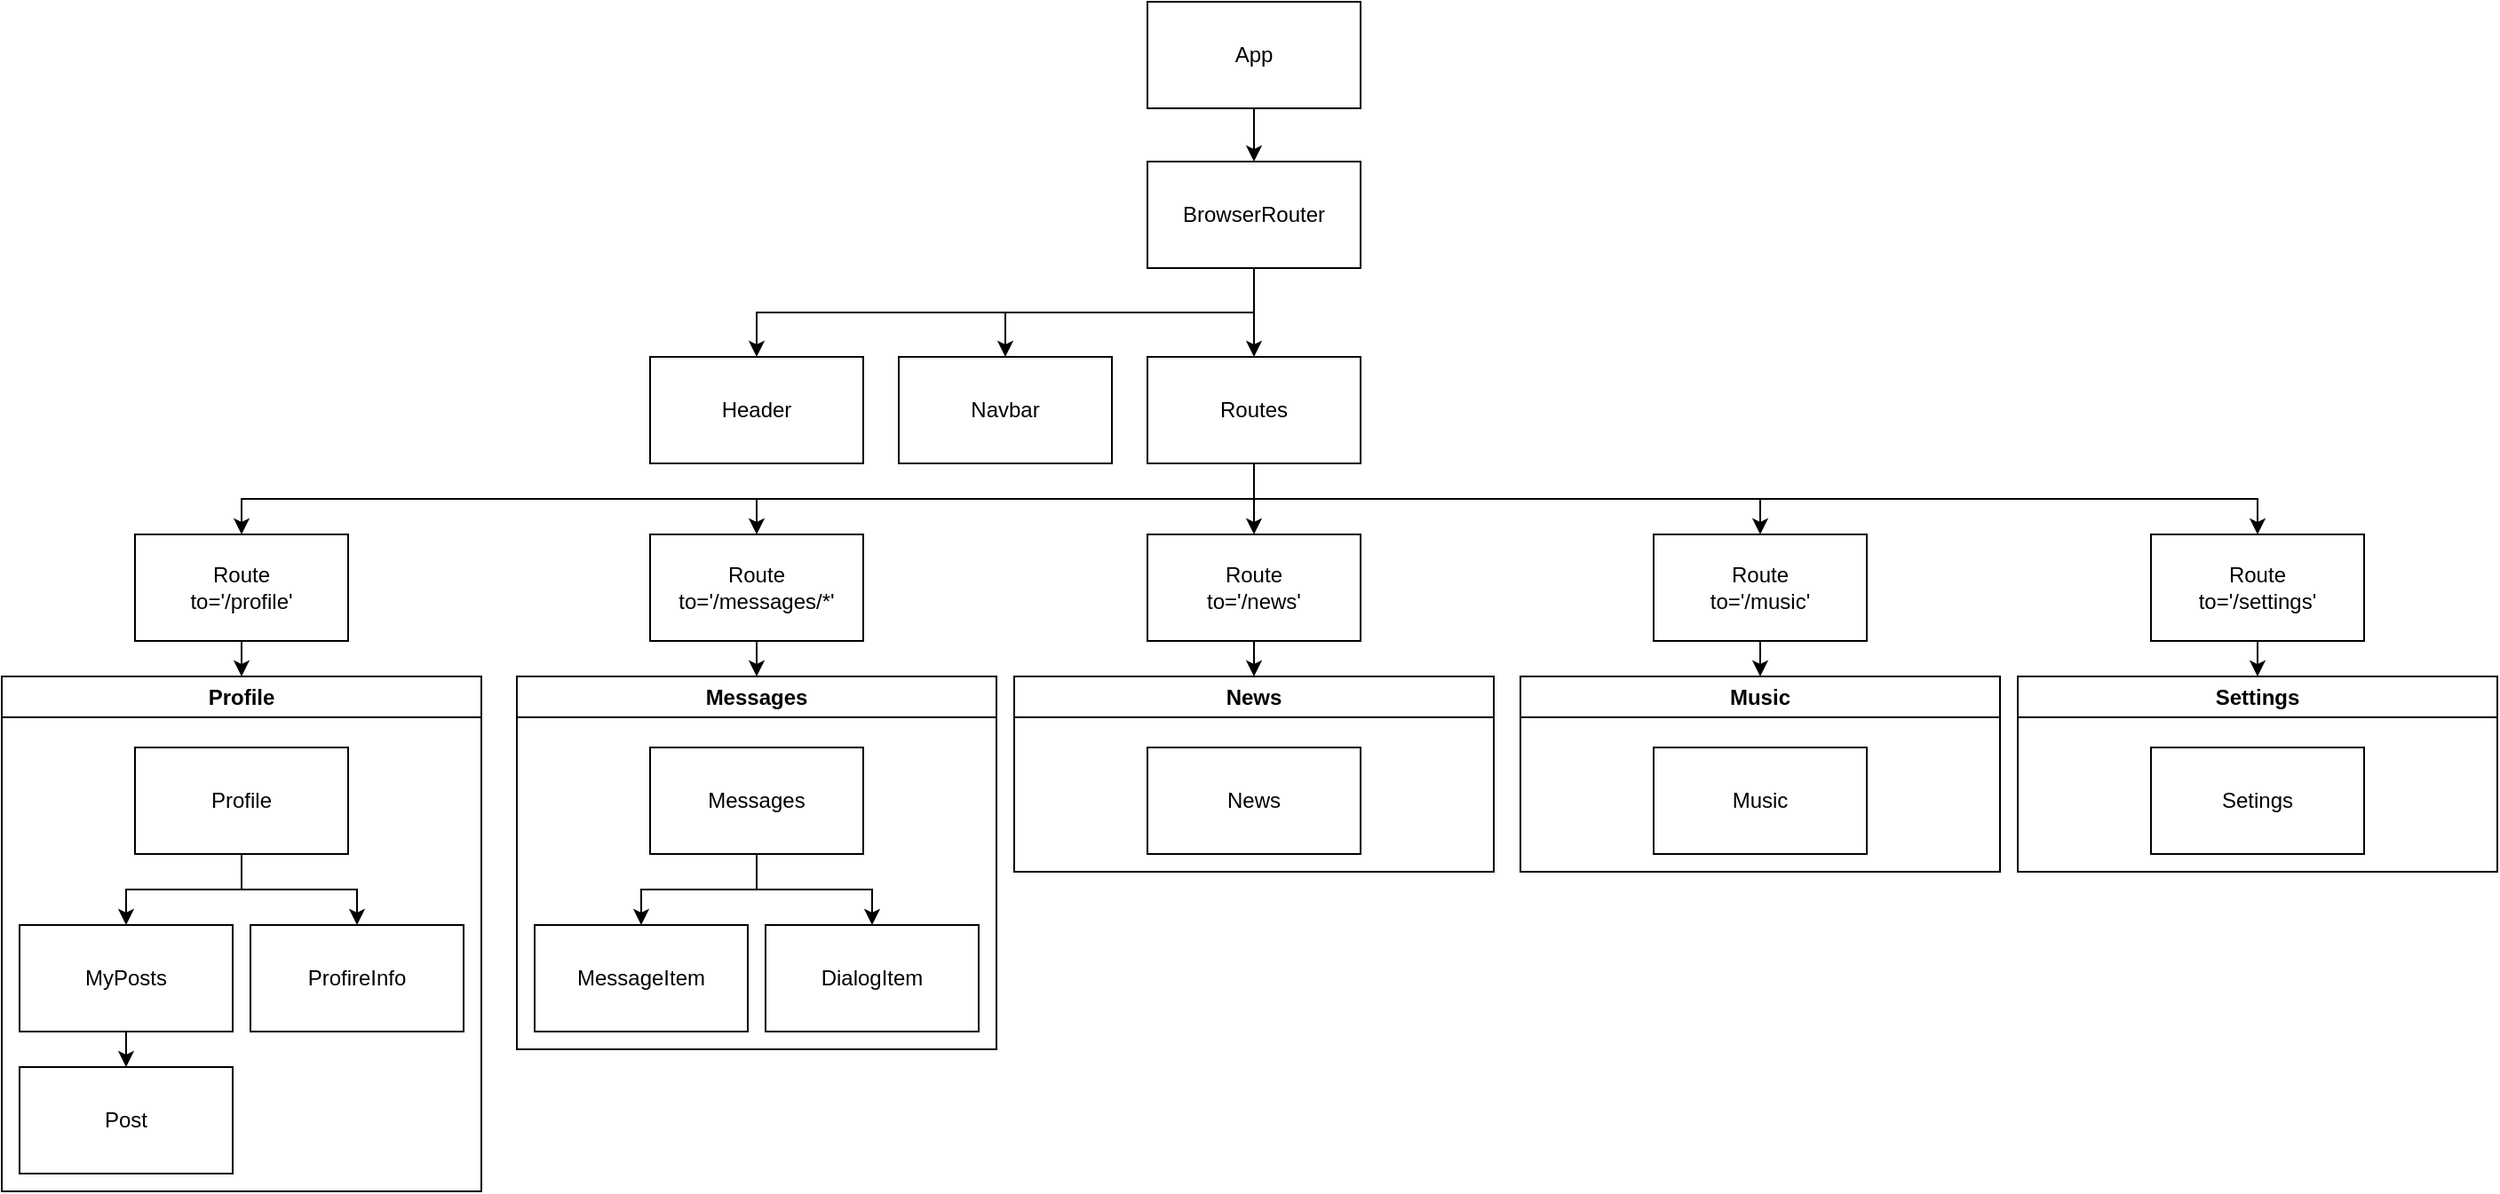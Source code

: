 <mxfile version="21.3.0" type="github">
  <diagram name="Страница 1" id="9DTQa789_X3QynEfPQ1M">
    <mxGraphModel dx="2261" dy="763" grid="1" gridSize="10" guides="1" tooltips="1" connect="1" arrows="1" fold="1" page="1" pageScale="1" pageWidth="827" pageHeight="1169" math="0" shadow="0">
      <root>
        <mxCell id="0" />
        <mxCell id="1" parent="0" />
        <mxCell id="oJoJYEPMuIziXtRQ-ZP9-3" style="edgeStyle=orthogonalEdgeStyle;rounded=0;orthogonalLoop=1;jettySize=auto;html=1;exitX=0.5;exitY=1;exitDx=0;exitDy=0;entryX=0.5;entryY=0;entryDx=0;entryDy=0;" edge="1" parent="1" source="oJoJYEPMuIziXtRQ-ZP9-1" target="oJoJYEPMuIziXtRQ-ZP9-2">
          <mxGeometry relative="1" as="geometry" />
        </mxCell>
        <mxCell id="oJoJYEPMuIziXtRQ-ZP9-1" value="App" style="rounded=0;whiteSpace=wrap;html=1;" vertex="1" parent="1">
          <mxGeometry x="330" y="20" width="120" height="60" as="geometry" />
        </mxCell>
        <mxCell id="oJoJYEPMuIziXtRQ-ZP9-5" style="edgeStyle=orthogonalEdgeStyle;rounded=0;orthogonalLoop=1;jettySize=auto;html=1;exitX=0.5;exitY=1;exitDx=0;exitDy=0;entryX=0.5;entryY=0;entryDx=0;entryDy=0;" edge="1" parent="1" source="oJoJYEPMuIziXtRQ-ZP9-2" target="oJoJYEPMuIziXtRQ-ZP9-4">
          <mxGeometry relative="1" as="geometry" />
        </mxCell>
        <mxCell id="oJoJYEPMuIziXtRQ-ZP9-7" style="edgeStyle=orthogonalEdgeStyle;rounded=0;orthogonalLoop=1;jettySize=auto;html=1;exitX=0.5;exitY=1;exitDx=0;exitDy=0;entryX=0.5;entryY=0;entryDx=0;entryDy=0;" edge="1" parent="1" source="oJoJYEPMuIziXtRQ-ZP9-2" target="oJoJYEPMuIziXtRQ-ZP9-6">
          <mxGeometry relative="1" as="geometry" />
        </mxCell>
        <mxCell id="oJoJYEPMuIziXtRQ-ZP9-12" style="edgeStyle=orthogonalEdgeStyle;rounded=0;orthogonalLoop=1;jettySize=auto;html=1;exitX=0.5;exitY=1;exitDx=0;exitDy=0;" edge="1" parent="1" source="oJoJYEPMuIziXtRQ-ZP9-2" target="oJoJYEPMuIziXtRQ-ZP9-11">
          <mxGeometry relative="1" as="geometry" />
        </mxCell>
        <mxCell id="oJoJYEPMuIziXtRQ-ZP9-2" value="BrowserRouter" style="rounded=0;whiteSpace=wrap;html=1;" vertex="1" parent="1">
          <mxGeometry x="330" y="110" width="120" height="60" as="geometry" />
        </mxCell>
        <mxCell id="oJoJYEPMuIziXtRQ-ZP9-4" value="Navbar" style="rounded=0;whiteSpace=wrap;html=1;" vertex="1" parent="1">
          <mxGeometry x="190" y="220" width="120" height="60" as="geometry" />
        </mxCell>
        <mxCell id="oJoJYEPMuIziXtRQ-ZP9-6" value="Header" style="rounded=0;whiteSpace=wrap;html=1;" vertex="1" parent="1">
          <mxGeometry x="50" y="220" width="120" height="60" as="geometry" />
        </mxCell>
        <mxCell id="oJoJYEPMuIziXtRQ-ZP9-30" style="edgeStyle=orthogonalEdgeStyle;rounded=0;orthogonalLoop=1;jettySize=auto;html=1;exitX=0.5;exitY=1;exitDx=0;exitDy=0;entryX=0.5;entryY=0;entryDx=0;entryDy=0;" edge="1" parent="1" source="oJoJYEPMuIziXtRQ-ZP9-10" target="oJoJYEPMuIziXtRQ-ZP9-42">
          <mxGeometry relative="1" as="geometry" />
        </mxCell>
        <mxCell id="oJoJYEPMuIziXtRQ-ZP9-10" value="&lt;div&gt;Route&lt;/div&gt;&lt;div&gt;to=&#39;/messages/*&#39;&lt;br&gt;&lt;/div&gt;" style="rounded=0;whiteSpace=wrap;html=1;" vertex="1" parent="1">
          <mxGeometry x="50" y="320" width="120" height="60" as="geometry" />
        </mxCell>
        <mxCell id="oJoJYEPMuIziXtRQ-ZP9-13" style="edgeStyle=orthogonalEdgeStyle;rounded=0;orthogonalLoop=1;jettySize=auto;html=1;exitX=0.5;exitY=1;exitDx=0;exitDy=0;entryX=0.5;entryY=0;entryDx=0;entryDy=0;" edge="1" parent="1" source="oJoJYEPMuIziXtRQ-ZP9-11" target="oJoJYEPMuIziXtRQ-ZP9-8">
          <mxGeometry relative="1" as="geometry" />
        </mxCell>
        <mxCell id="oJoJYEPMuIziXtRQ-ZP9-14" style="edgeStyle=orthogonalEdgeStyle;rounded=0;orthogonalLoop=1;jettySize=auto;html=1;exitX=0.5;exitY=1;exitDx=0;exitDy=0;entryX=0.5;entryY=0;entryDx=0;entryDy=0;" edge="1" parent="1" source="oJoJYEPMuIziXtRQ-ZP9-11" target="oJoJYEPMuIziXtRQ-ZP9-10">
          <mxGeometry relative="1" as="geometry" />
        </mxCell>
        <mxCell id="oJoJYEPMuIziXtRQ-ZP9-16" style="edgeStyle=orthogonalEdgeStyle;rounded=0;orthogonalLoop=1;jettySize=auto;html=1;exitX=0.5;exitY=1;exitDx=0;exitDy=0;entryX=0.5;entryY=0;entryDx=0;entryDy=0;" edge="1" parent="1" source="oJoJYEPMuIziXtRQ-ZP9-11" target="oJoJYEPMuIziXtRQ-ZP9-15">
          <mxGeometry relative="1" as="geometry" />
        </mxCell>
        <mxCell id="oJoJYEPMuIziXtRQ-ZP9-18" style="edgeStyle=orthogonalEdgeStyle;rounded=0;orthogonalLoop=1;jettySize=auto;html=1;exitX=0.5;exitY=1;exitDx=0;exitDy=0;entryX=0.5;entryY=0;entryDx=0;entryDy=0;" edge="1" parent="1" source="oJoJYEPMuIziXtRQ-ZP9-11" target="oJoJYEPMuIziXtRQ-ZP9-17">
          <mxGeometry relative="1" as="geometry" />
        </mxCell>
        <mxCell id="oJoJYEPMuIziXtRQ-ZP9-20" style="edgeStyle=orthogonalEdgeStyle;rounded=0;orthogonalLoop=1;jettySize=auto;html=1;exitX=0.5;exitY=1;exitDx=0;exitDy=0;entryX=0.5;entryY=0;entryDx=0;entryDy=0;" edge="1" parent="1" source="oJoJYEPMuIziXtRQ-ZP9-11" target="oJoJYEPMuIziXtRQ-ZP9-19">
          <mxGeometry relative="1" as="geometry" />
        </mxCell>
        <mxCell id="oJoJYEPMuIziXtRQ-ZP9-11" value="Routes" style="rounded=0;whiteSpace=wrap;html=1;" vertex="1" parent="1">
          <mxGeometry x="330" y="220" width="120" height="60" as="geometry" />
        </mxCell>
        <mxCell id="oJoJYEPMuIziXtRQ-ZP9-36" style="edgeStyle=orthogonalEdgeStyle;rounded=0;orthogonalLoop=1;jettySize=auto;html=1;exitX=0.5;exitY=1;exitDx=0;exitDy=0;entryX=0.5;entryY=0;entryDx=0;entryDy=0;" edge="1" parent="1" source="oJoJYEPMuIziXtRQ-ZP9-15" target="oJoJYEPMuIziXtRQ-ZP9-43">
          <mxGeometry relative="1" as="geometry" />
        </mxCell>
        <mxCell id="oJoJYEPMuIziXtRQ-ZP9-15" value="&lt;div&gt;Route&lt;/div&gt;&lt;div&gt;to=&#39;/news&#39;&lt;br&gt;&lt;/div&gt;" style="rounded=0;whiteSpace=wrap;html=1;" vertex="1" parent="1">
          <mxGeometry x="330" y="320" width="120" height="60" as="geometry" />
        </mxCell>
        <mxCell id="oJoJYEPMuIziXtRQ-ZP9-39" style="edgeStyle=orthogonalEdgeStyle;rounded=0;orthogonalLoop=1;jettySize=auto;html=1;exitX=0.5;exitY=1;exitDx=0;exitDy=0;entryX=0.5;entryY=0;entryDx=0;entryDy=0;" edge="1" parent="1" source="oJoJYEPMuIziXtRQ-ZP9-17" target="oJoJYEPMuIziXtRQ-ZP9-45">
          <mxGeometry relative="1" as="geometry" />
        </mxCell>
        <mxCell id="oJoJYEPMuIziXtRQ-ZP9-17" value="&lt;div&gt;Route&lt;/div&gt;&lt;div&gt;to=&#39;/music&#39;&lt;br&gt;&lt;/div&gt;" style="rounded=0;whiteSpace=wrap;html=1;" vertex="1" parent="1">
          <mxGeometry x="615" y="320" width="120" height="60" as="geometry" />
        </mxCell>
        <mxCell id="oJoJYEPMuIziXtRQ-ZP9-40" style="edgeStyle=orthogonalEdgeStyle;rounded=0;orthogonalLoop=1;jettySize=auto;html=1;exitX=0.5;exitY=1;exitDx=0;exitDy=0;entryX=0.5;entryY=0;entryDx=0;entryDy=0;" edge="1" parent="1" source="oJoJYEPMuIziXtRQ-ZP9-19" target="oJoJYEPMuIziXtRQ-ZP9-44">
          <mxGeometry relative="1" as="geometry" />
        </mxCell>
        <mxCell id="oJoJYEPMuIziXtRQ-ZP9-19" value="&lt;div&gt;Route&lt;/div&gt;&lt;div&gt;to=&#39;/settings&#39;&lt;br&gt;&lt;/div&gt;" style="rounded=0;whiteSpace=wrap;html=1;" vertex="1" parent="1">
          <mxGeometry x="895" y="320" width="120" height="60" as="geometry" />
        </mxCell>
        <mxCell id="oJoJYEPMuIziXtRQ-ZP9-41" value="Profile" style="swimlane;whiteSpace=wrap;html=1;" vertex="1" parent="1">
          <mxGeometry x="-315" y="400" width="270" height="290" as="geometry">
            <mxRectangle x="-250" y="400" width="140" height="30" as="alternateBounds" />
          </mxGeometry>
        </mxCell>
        <mxCell id="oJoJYEPMuIziXtRQ-ZP9-21" value="Profile" style="rounded=0;whiteSpace=wrap;html=1;" vertex="1" parent="oJoJYEPMuIziXtRQ-ZP9-41">
          <mxGeometry x="75" y="40" width="120" height="60" as="geometry" />
        </mxCell>
        <mxCell id="oJoJYEPMuIziXtRQ-ZP9-23" value="ProfireInfo" style="rounded=0;whiteSpace=wrap;html=1;" vertex="1" parent="oJoJYEPMuIziXtRQ-ZP9-41">
          <mxGeometry x="140" y="140" width="120" height="60" as="geometry" />
        </mxCell>
        <mxCell id="oJoJYEPMuIziXtRQ-ZP9-24" style="edgeStyle=orthogonalEdgeStyle;rounded=0;orthogonalLoop=1;jettySize=auto;html=1;exitX=0.5;exitY=1;exitDx=0;exitDy=0;entryX=0.5;entryY=0;entryDx=0;entryDy=0;" edge="1" parent="oJoJYEPMuIziXtRQ-ZP9-41" source="oJoJYEPMuIziXtRQ-ZP9-21" target="oJoJYEPMuIziXtRQ-ZP9-23">
          <mxGeometry relative="1" as="geometry" />
        </mxCell>
        <mxCell id="oJoJYEPMuIziXtRQ-ZP9-25" value="MyPosts" style="rounded=0;whiteSpace=wrap;html=1;" vertex="1" parent="oJoJYEPMuIziXtRQ-ZP9-41">
          <mxGeometry x="10" y="140" width="120" height="60" as="geometry" />
        </mxCell>
        <mxCell id="oJoJYEPMuIziXtRQ-ZP9-26" style="edgeStyle=orthogonalEdgeStyle;rounded=0;orthogonalLoop=1;jettySize=auto;html=1;exitX=0.5;exitY=1;exitDx=0;exitDy=0;entryX=0.5;entryY=0;entryDx=0;entryDy=0;" edge="1" parent="oJoJYEPMuIziXtRQ-ZP9-41" source="oJoJYEPMuIziXtRQ-ZP9-21" target="oJoJYEPMuIziXtRQ-ZP9-25">
          <mxGeometry relative="1" as="geometry" />
        </mxCell>
        <mxCell id="oJoJYEPMuIziXtRQ-ZP9-27" value="Post" style="rounded=0;whiteSpace=wrap;html=1;" vertex="1" parent="oJoJYEPMuIziXtRQ-ZP9-41">
          <mxGeometry x="10" y="220" width="120" height="60" as="geometry" />
        </mxCell>
        <mxCell id="oJoJYEPMuIziXtRQ-ZP9-28" style="edgeStyle=orthogonalEdgeStyle;rounded=0;orthogonalLoop=1;jettySize=auto;html=1;exitX=0.5;exitY=1;exitDx=0;exitDy=0;entryX=0.5;entryY=0;entryDx=0;entryDy=0;" edge="1" parent="oJoJYEPMuIziXtRQ-ZP9-41" source="oJoJYEPMuIziXtRQ-ZP9-25" target="oJoJYEPMuIziXtRQ-ZP9-27">
          <mxGeometry relative="1" as="geometry" />
        </mxCell>
        <mxCell id="oJoJYEPMuIziXtRQ-ZP9-8" value="&lt;div&gt;Route&lt;/div&gt;&lt;div&gt;to=&#39;/profile&#39;&lt;br&gt;&lt;/div&gt;" style="rounded=0;whiteSpace=wrap;html=1;" vertex="1" parent="1">
          <mxGeometry x="-240" y="320" width="120" height="60" as="geometry" />
        </mxCell>
        <mxCell id="oJoJYEPMuIziXtRQ-ZP9-22" style="edgeStyle=orthogonalEdgeStyle;rounded=0;orthogonalLoop=1;jettySize=auto;html=1;exitX=0.5;exitY=1;exitDx=0;exitDy=0;entryX=0.5;entryY=0;entryDx=0;entryDy=0;" edge="1" parent="1" source="oJoJYEPMuIziXtRQ-ZP9-8" target="oJoJYEPMuIziXtRQ-ZP9-41">
          <mxGeometry relative="1" as="geometry" />
        </mxCell>
        <mxCell id="oJoJYEPMuIziXtRQ-ZP9-42" value="Messages" style="swimlane;whiteSpace=wrap;html=1;startSize=23;" vertex="1" parent="1">
          <mxGeometry x="-25" y="400" width="270" height="210" as="geometry">
            <mxRectangle x="40" y="400" width="140" height="30" as="alternateBounds" />
          </mxGeometry>
        </mxCell>
        <mxCell id="oJoJYEPMuIziXtRQ-ZP9-29" value="Messages" style="rounded=0;whiteSpace=wrap;html=1;" vertex="1" parent="oJoJYEPMuIziXtRQ-ZP9-42">
          <mxGeometry x="75" y="40" width="120" height="60" as="geometry" />
        </mxCell>
        <mxCell id="oJoJYEPMuIziXtRQ-ZP9-33" value="MessageItem" style="rounded=0;whiteSpace=wrap;html=1;" vertex="1" parent="oJoJYEPMuIziXtRQ-ZP9-42">
          <mxGeometry x="10" y="140" width="120" height="60" as="geometry" />
        </mxCell>
        <mxCell id="oJoJYEPMuIziXtRQ-ZP9-34" style="edgeStyle=orthogonalEdgeStyle;rounded=0;orthogonalLoop=1;jettySize=auto;html=1;exitX=0.5;exitY=1;exitDx=0;exitDy=0;entryX=0.5;entryY=0;entryDx=0;entryDy=0;" edge="1" parent="oJoJYEPMuIziXtRQ-ZP9-42" source="oJoJYEPMuIziXtRQ-ZP9-29" target="oJoJYEPMuIziXtRQ-ZP9-33">
          <mxGeometry relative="1" as="geometry" />
        </mxCell>
        <mxCell id="oJoJYEPMuIziXtRQ-ZP9-31" value="DialogItem" style="rounded=0;whiteSpace=wrap;html=1;" vertex="1" parent="oJoJYEPMuIziXtRQ-ZP9-42">
          <mxGeometry x="140" y="140" width="120" height="60" as="geometry" />
        </mxCell>
        <mxCell id="oJoJYEPMuIziXtRQ-ZP9-32" style="edgeStyle=orthogonalEdgeStyle;rounded=0;orthogonalLoop=1;jettySize=auto;html=1;exitX=0.5;exitY=1;exitDx=0;exitDy=0;entryX=0.5;entryY=0;entryDx=0;entryDy=0;" edge="1" parent="oJoJYEPMuIziXtRQ-ZP9-42" source="oJoJYEPMuIziXtRQ-ZP9-29" target="oJoJYEPMuIziXtRQ-ZP9-31">
          <mxGeometry relative="1" as="geometry" />
        </mxCell>
        <mxCell id="oJoJYEPMuIziXtRQ-ZP9-43" value="News" style="swimlane;whiteSpace=wrap;html=1;" vertex="1" parent="1">
          <mxGeometry x="255" y="400" width="270" height="110" as="geometry">
            <mxRectangle x="355" y="400" width="70" height="30" as="alternateBounds" />
          </mxGeometry>
        </mxCell>
        <mxCell id="oJoJYEPMuIziXtRQ-ZP9-35" value="News" style="rounded=0;whiteSpace=wrap;html=1;" vertex="1" parent="oJoJYEPMuIziXtRQ-ZP9-43">
          <mxGeometry x="75" y="40" width="120" height="60" as="geometry" />
        </mxCell>
        <mxCell id="oJoJYEPMuIziXtRQ-ZP9-44" value="Settings" style="swimlane;whiteSpace=wrap;html=1;" vertex="1" parent="1">
          <mxGeometry x="820" y="400" width="270" height="110" as="geometry">
            <mxRectangle x="910" y="400" width="90" height="30" as="alternateBounds" />
          </mxGeometry>
        </mxCell>
        <mxCell id="oJoJYEPMuIziXtRQ-ZP9-38" value="Setings" style="rounded=0;whiteSpace=wrap;html=1;" vertex="1" parent="oJoJYEPMuIziXtRQ-ZP9-44">
          <mxGeometry x="75" y="40" width="120" height="60" as="geometry" />
        </mxCell>
        <mxCell id="oJoJYEPMuIziXtRQ-ZP9-45" value="Music" style="swimlane;whiteSpace=wrap;html=1;" vertex="1" parent="1">
          <mxGeometry x="540" y="400" width="270" height="110" as="geometry">
            <mxRectangle x="630" y="400" width="70" height="30" as="alternateBounds" />
          </mxGeometry>
        </mxCell>
        <mxCell id="oJoJYEPMuIziXtRQ-ZP9-37" value="Music" style="rounded=0;whiteSpace=wrap;html=1;" vertex="1" parent="oJoJYEPMuIziXtRQ-ZP9-45">
          <mxGeometry x="75" y="40" width="120" height="60" as="geometry" />
        </mxCell>
      </root>
    </mxGraphModel>
  </diagram>
</mxfile>
